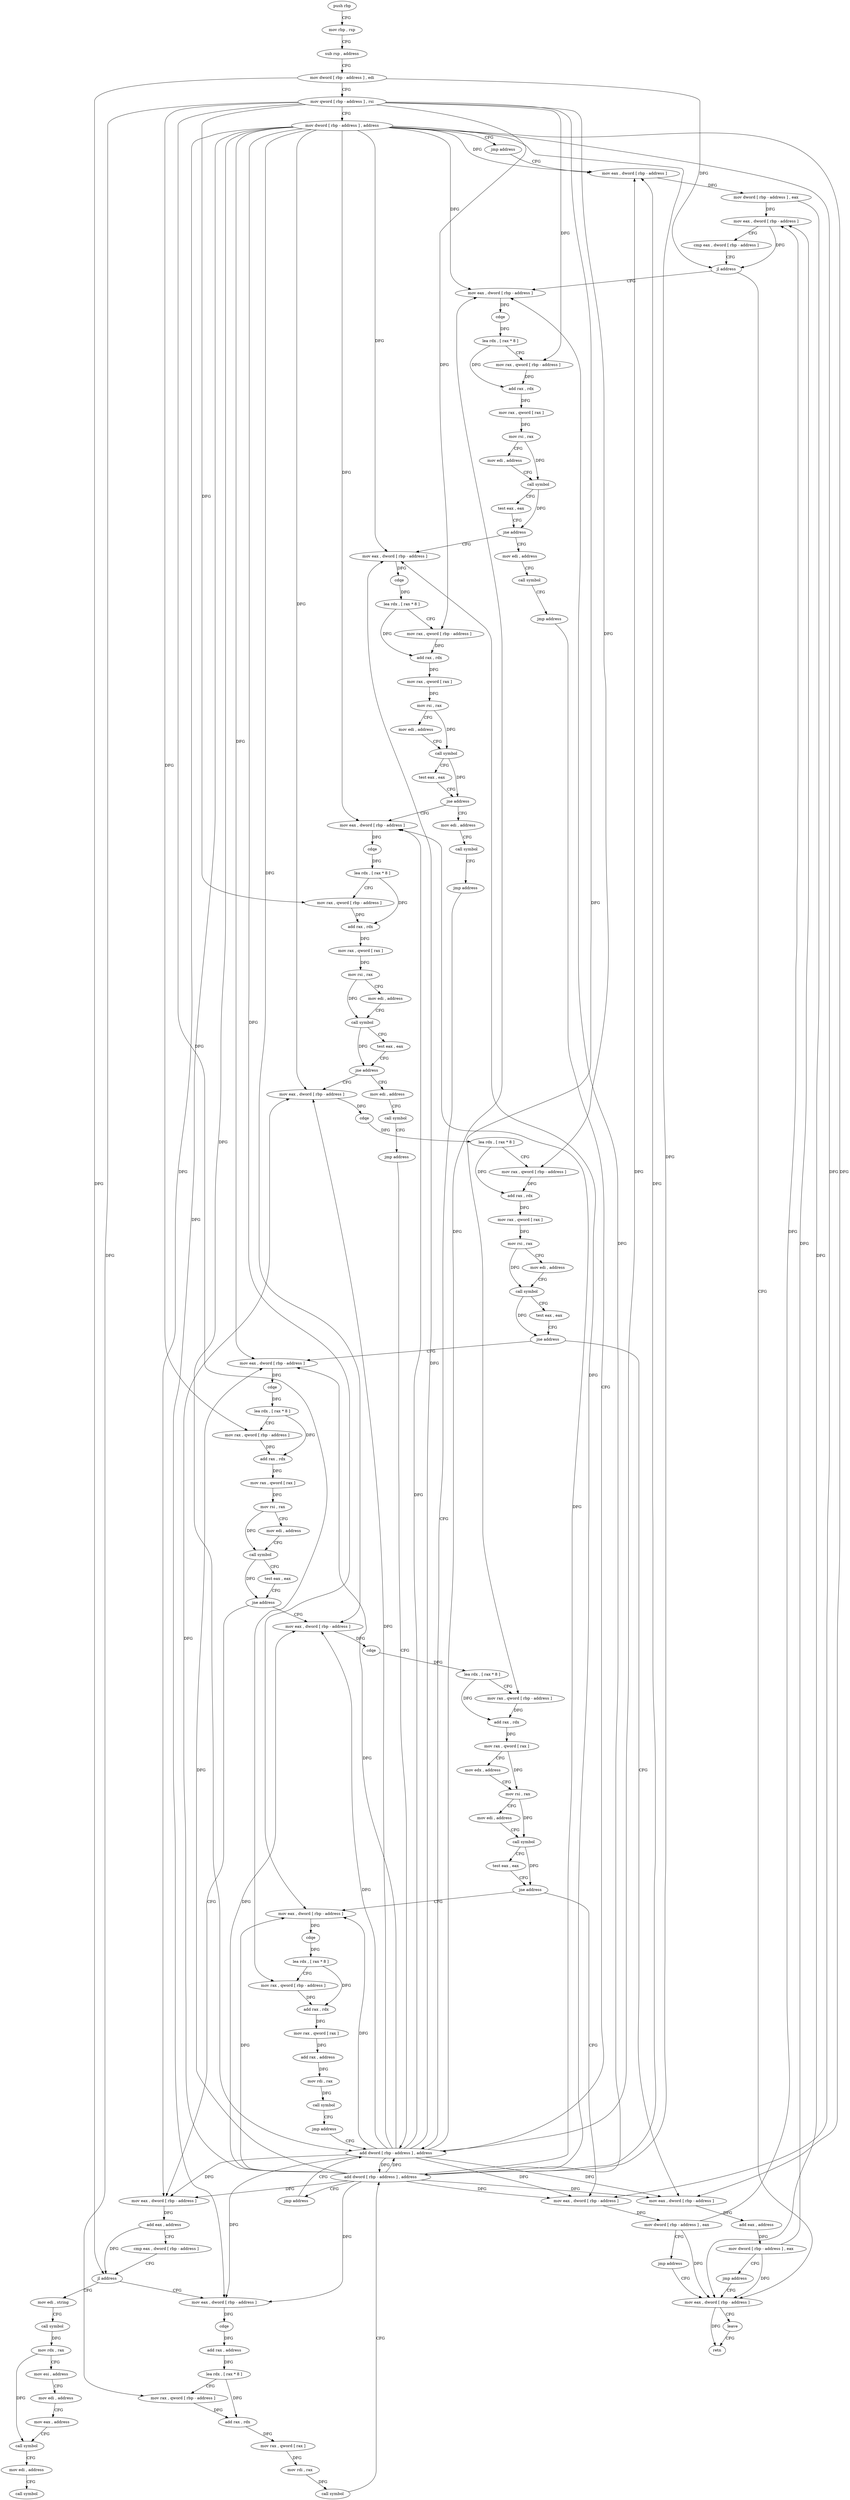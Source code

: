digraph "func" {
"4241714" [label = "push rbp" ]
"4241715" [label = "mov rbp , rsp" ]
"4241718" [label = "sub rsp , address" ]
"4241722" [label = "mov dword [ rbp - address ] , edi" ]
"4241725" [label = "mov qword [ rbp - address ] , rsi" ]
"4241729" [label = "mov dword [ rbp - address ] , address" ]
"4241736" [label = "jmp address" ]
"4242189" [label = "mov eax , dword [ rbp - address ]" ]
"4242192" [label = "mov dword [ rbp - address ] , eax" ]
"4242195" [label = "mov eax , dword [ rbp - address ]" ]
"4242198" [label = "cmp eax , dword [ rbp - address ]" ]
"4242201" [label = "jl address" ]
"4241741" [label = "mov eax , dword [ rbp - address ]" ]
"4242207" [label = "mov eax , dword [ rbp - address ]" ]
"4241744" [label = "cdqe" ]
"4241746" [label = "lea rdx , [ rax * 8 ]" ]
"4241754" [label = "mov rax , qword [ rbp - address ]" ]
"4241758" [label = "add rax , rdx" ]
"4241761" [label = "mov rax , qword [ rax ]" ]
"4241764" [label = "mov rsi , rax" ]
"4241767" [label = "mov edi , address" ]
"4241772" [label = "call symbol" ]
"4241777" [label = "test eax , eax" ]
"4241779" [label = "jne address" ]
"4241796" [label = "mov eax , dword [ rbp - address ]" ]
"4241781" [label = "mov edi , address" ]
"4242210" [label = "leave" ]
"4242211" [label = "retn" ]
"4241799" [label = "cdqe" ]
"4241801" [label = "lea rdx , [ rax * 8 ]" ]
"4241809" [label = "mov rax , qword [ rbp - address ]" ]
"4241813" [label = "add rax , rdx" ]
"4241816" [label = "mov rax , qword [ rax ]" ]
"4241819" [label = "mov rsi , rax" ]
"4241822" [label = "mov edi , address" ]
"4241827" [label = "call symbol" ]
"4241832" [label = "test eax , eax" ]
"4241834" [label = "jne address" ]
"4241851" [label = "mov eax , dword [ rbp - address ]" ]
"4241836" [label = "mov edi , address" ]
"4241786" [label = "call symbol" ]
"4241791" [label = "jmp address" ]
"4242185" [label = "add dword [ rbp - address ] , address" ]
"4241854" [label = "cdqe" ]
"4241856" [label = "lea rdx , [ rax * 8 ]" ]
"4241864" [label = "mov rax , qword [ rbp - address ]" ]
"4241868" [label = "add rax , rdx" ]
"4241871" [label = "mov rax , qword [ rax ]" ]
"4241874" [label = "mov rsi , rax" ]
"4241877" [label = "mov edi , address" ]
"4241882" [label = "call symbol" ]
"4241887" [label = "test eax , eax" ]
"4241889" [label = "jne address" ]
"4241906" [label = "mov eax , dword [ rbp - address ]" ]
"4241891" [label = "mov edi , address" ]
"4241841" [label = "call symbol" ]
"4241846" [label = "jmp address" ]
"4241909" [label = "cdqe" ]
"4241911" [label = "lea rdx , [ rax * 8 ]" ]
"4241919" [label = "mov rax , qword [ rbp - address ]" ]
"4241923" [label = "add rax , rdx" ]
"4241926" [label = "mov rax , qword [ rax ]" ]
"4241929" [label = "mov rsi , rax" ]
"4241932" [label = "mov edi , address" ]
"4241937" [label = "call symbol" ]
"4241942" [label = "test eax , eax" ]
"4241944" [label = "jne address" ]
"4241960" [label = "mov eax , dword [ rbp - address ]" ]
"4241946" [label = "mov eax , dword [ rbp - address ]" ]
"4241896" [label = "call symbol" ]
"4241901" [label = "jmp address" ]
"4241963" [label = "cdqe" ]
"4241965" [label = "lea rdx , [ rax * 8 ]" ]
"4241973" [label = "mov rax , qword [ rbp - address ]" ]
"4241977" [label = "add rax , rdx" ]
"4241980" [label = "mov rax , qword [ rax ]" ]
"4241983" [label = "mov rsi , rax" ]
"4241986" [label = "mov edi , address" ]
"4241991" [label = "call symbol" ]
"4241996" [label = "test eax , eax" ]
"4241998" [label = "jne address" ]
"4242095" [label = "mov eax , dword [ rbp - address ]" ]
"4242000" [label = "mov eax , dword [ rbp - address ]" ]
"4241949" [label = "add eax , address" ]
"4241952" [label = "mov dword [ rbp - address ] , eax" ]
"4241955" [label = "jmp address" ]
"4242098" [label = "cdqe" ]
"4242100" [label = "lea rdx , [ rax * 8 ]" ]
"4242108" [label = "mov rax , qword [ rbp - address ]" ]
"4242112" [label = "add rax , rdx" ]
"4242115" [label = "mov rax , qword [ rax ]" ]
"4242118" [label = "mov edx , address" ]
"4242123" [label = "mov rsi , rax" ]
"4242126" [label = "mov edi , address" ]
"4242131" [label = "call symbol" ]
"4242136" [label = "test eax , eax" ]
"4242138" [label = "jne address" ]
"4242177" [label = "mov eax , dword [ rbp - address ]" ]
"4242140" [label = "mov eax , dword [ rbp - address ]" ]
"4242003" [label = "add eax , address" ]
"4242006" [label = "cmp eax , dword [ rbp - address ]" ]
"4242009" [label = "jl address" ]
"4242054" [label = "mov eax , dword [ rbp - address ]" ]
"4242011" [label = "mov edi , string" ]
"4242180" [label = "mov dword [ rbp - address ] , eax" ]
"4242183" [label = "jmp address" ]
"4242143" [label = "cdqe" ]
"4242145" [label = "lea rdx , [ rax * 8 ]" ]
"4242153" [label = "mov rax , qword [ rbp - address ]" ]
"4242157" [label = "add rax , rdx" ]
"4242160" [label = "mov rax , qword [ rax ]" ]
"4242163" [label = "add rax , address" ]
"4242167" [label = "mov rdi , rax" ]
"4242170" [label = "call symbol" ]
"4242175" [label = "jmp address" ]
"4242057" [label = "cdqe" ]
"4242059" [label = "add rax , address" ]
"4242063" [label = "lea rdx , [ rax * 8 ]" ]
"4242071" [label = "mov rax , qword [ rbp - address ]" ]
"4242075" [label = "add rax , rdx" ]
"4242078" [label = "mov rax , qword [ rax ]" ]
"4242081" [label = "mov rdi , rax" ]
"4242084" [label = "call symbol" ]
"4242089" [label = "add dword [ rbp - address ] , address" ]
"4242093" [label = "jmp address" ]
"4242016" [label = "call symbol" ]
"4242021" [label = "mov rdx , rax" ]
"4242024" [label = "mov esi , address" ]
"4242029" [label = "mov edi , address" ]
"4242034" [label = "mov eax , address" ]
"4242039" [label = "call symbol" ]
"4242044" [label = "mov edi , address" ]
"4242049" [label = "call symbol" ]
"4241714" -> "4241715" [ label = "CFG" ]
"4241715" -> "4241718" [ label = "CFG" ]
"4241718" -> "4241722" [ label = "CFG" ]
"4241722" -> "4241725" [ label = "CFG" ]
"4241722" -> "4242201" [ label = "DFG" ]
"4241722" -> "4242009" [ label = "DFG" ]
"4241725" -> "4241729" [ label = "CFG" ]
"4241725" -> "4241754" [ label = "DFG" ]
"4241725" -> "4241809" [ label = "DFG" ]
"4241725" -> "4241864" [ label = "DFG" ]
"4241725" -> "4241919" [ label = "DFG" ]
"4241725" -> "4241973" [ label = "DFG" ]
"4241725" -> "4242108" [ label = "DFG" ]
"4241725" -> "4242153" [ label = "DFG" ]
"4241725" -> "4242071" [ label = "DFG" ]
"4241729" -> "4241736" [ label = "CFG" ]
"4241729" -> "4242189" [ label = "DFG" ]
"4241729" -> "4241741" [ label = "DFG" ]
"4241729" -> "4241796" [ label = "DFG" ]
"4241729" -> "4241851" [ label = "DFG" ]
"4241729" -> "4242185" [ label = "DFG" ]
"4241729" -> "4241906" [ label = "DFG" ]
"4241729" -> "4241960" [ label = "DFG" ]
"4241729" -> "4241946" [ label = "DFG" ]
"4241729" -> "4242095" [ label = "DFG" ]
"4241729" -> "4242000" [ label = "DFG" ]
"4241729" -> "4242177" [ label = "DFG" ]
"4241729" -> "4242140" [ label = "DFG" ]
"4241729" -> "4242054" [ label = "DFG" ]
"4241729" -> "4242089" [ label = "DFG" ]
"4241736" -> "4242189" [ label = "CFG" ]
"4242189" -> "4242192" [ label = "DFG" ]
"4242192" -> "4242195" [ label = "DFG" ]
"4242192" -> "4242207" [ label = "DFG" ]
"4242195" -> "4242198" [ label = "CFG" ]
"4242195" -> "4242201" [ label = "DFG" ]
"4242198" -> "4242201" [ label = "CFG" ]
"4242201" -> "4241741" [ label = "CFG" ]
"4242201" -> "4242207" [ label = "CFG" ]
"4241741" -> "4241744" [ label = "DFG" ]
"4242207" -> "4242210" [ label = "CFG" ]
"4242207" -> "4242211" [ label = "DFG" ]
"4241744" -> "4241746" [ label = "DFG" ]
"4241746" -> "4241754" [ label = "CFG" ]
"4241746" -> "4241758" [ label = "DFG" ]
"4241754" -> "4241758" [ label = "DFG" ]
"4241758" -> "4241761" [ label = "DFG" ]
"4241761" -> "4241764" [ label = "DFG" ]
"4241764" -> "4241767" [ label = "CFG" ]
"4241764" -> "4241772" [ label = "DFG" ]
"4241767" -> "4241772" [ label = "CFG" ]
"4241772" -> "4241777" [ label = "CFG" ]
"4241772" -> "4241779" [ label = "DFG" ]
"4241777" -> "4241779" [ label = "CFG" ]
"4241779" -> "4241796" [ label = "CFG" ]
"4241779" -> "4241781" [ label = "CFG" ]
"4241796" -> "4241799" [ label = "DFG" ]
"4241781" -> "4241786" [ label = "CFG" ]
"4242210" -> "4242211" [ label = "CFG" ]
"4241799" -> "4241801" [ label = "DFG" ]
"4241801" -> "4241809" [ label = "CFG" ]
"4241801" -> "4241813" [ label = "DFG" ]
"4241809" -> "4241813" [ label = "DFG" ]
"4241813" -> "4241816" [ label = "DFG" ]
"4241816" -> "4241819" [ label = "DFG" ]
"4241819" -> "4241822" [ label = "CFG" ]
"4241819" -> "4241827" [ label = "DFG" ]
"4241822" -> "4241827" [ label = "CFG" ]
"4241827" -> "4241832" [ label = "CFG" ]
"4241827" -> "4241834" [ label = "DFG" ]
"4241832" -> "4241834" [ label = "CFG" ]
"4241834" -> "4241851" [ label = "CFG" ]
"4241834" -> "4241836" [ label = "CFG" ]
"4241851" -> "4241854" [ label = "DFG" ]
"4241836" -> "4241841" [ label = "CFG" ]
"4241786" -> "4241791" [ label = "CFG" ]
"4241791" -> "4242185" [ label = "CFG" ]
"4242185" -> "4242189" [ label = "DFG" ]
"4242185" -> "4241741" [ label = "DFG" ]
"4242185" -> "4241796" [ label = "DFG" ]
"4242185" -> "4241851" [ label = "DFG" ]
"4242185" -> "4241906" [ label = "DFG" ]
"4242185" -> "4241960" [ label = "DFG" ]
"4242185" -> "4241946" [ label = "DFG" ]
"4242185" -> "4242095" [ label = "DFG" ]
"4242185" -> "4242000" [ label = "DFG" ]
"4242185" -> "4242177" [ label = "DFG" ]
"4242185" -> "4242140" [ label = "DFG" ]
"4242185" -> "4242054" [ label = "DFG" ]
"4242185" -> "4242089" [ label = "DFG" ]
"4241854" -> "4241856" [ label = "DFG" ]
"4241856" -> "4241864" [ label = "CFG" ]
"4241856" -> "4241868" [ label = "DFG" ]
"4241864" -> "4241868" [ label = "DFG" ]
"4241868" -> "4241871" [ label = "DFG" ]
"4241871" -> "4241874" [ label = "DFG" ]
"4241874" -> "4241877" [ label = "CFG" ]
"4241874" -> "4241882" [ label = "DFG" ]
"4241877" -> "4241882" [ label = "CFG" ]
"4241882" -> "4241887" [ label = "CFG" ]
"4241882" -> "4241889" [ label = "DFG" ]
"4241887" -> "4241889" [ label = "CFG" ]
"4241889" -> "4241906" [ label = "CFG" ]
"4241889" -> "4241891" [ label = "CFG" ]
"4241906" -> "4241909" [ label = "DFG" ]
"4241891" -> "4241896" [ label = "CFG" ]
"4241841" -> "4241846" [ label = "CFG" ]
"4241846" -> "4242185" [ label = "CFG" ]
"4241909" -> "4241911" [ label = "DFG" ]
"4241911" -> "4241919" [ label = "CFG" ]
"4241911" -> "4241923" [ label = "DFG" ]
"4241919" -> "4241923" [ label = "DFG" ]
"4241923" -> "4241926" [ label = "DFG" ]
"4241926" -> "4241929" [ label = "DFG" ]
"4241929" -> "4241932" [ label = "CFG" ]
"4241929" -> "4241937" [ label = "DFG" ]
"4241932" -> "4241937" [ label = "CFG" ]
"4241937" -> "4241942" [ label = "CFG" ]
"4241937" -> "4241944" [ label = "DFG" ]
"4241942" -> "4241944" [ label = "CFG" ]
"4241944" -> "4241960" [ label = "CFG" ]
"4241944" -> "4241946" [ label = "CFG" ]
"4241960" -> "4241963" [ label = "DFG" ]
"4241946" -> "4241949" [ label = "DFG" ]
"4241896" -> "4241901" [ label = "CFG" ]
"4241901" -> "4242185" [ label = "CFG" ]
"4241963" -> "4241965" [ label = "DFG" ]
"4241965" -> "4241973" [ label = "CFG" ]
"4241965" -> "4241977" [ label = "DFG" ]
"4241973" -> "4241977" [ label = "DFG" ]
"4241977" -> "4241980" [ label = "DFG" ]
"4241980" -> "4241983" [ label = "DFG" ]
"4241983" -> "4241986" [ label = "CFG" ]
"4241983" -> "4241991" [ label = "DFG" ]
"4241986" -> "4241991" [ label = "CFG" ]
"4241991" -> "4241996" [ label = "CFG" ]
"4241991" -> "4241998" [ label = "DFG" ]
"4241996" -> "4241998" [ label = "CFG" ]
"4241998" -> "4242095" [ label = "CFG" ]
"4241998" -> "4242000" [ label = "CFG" ]
"4242095" -> "4242098" [ label = "DFG" ]
"4242000" -> "4242003" [ label = "DFG" ]
"4241949" -> "4241952" [ label = "DFG" ]
"4241952" -> "4241955" [ label = "CFG" ]
"4241952" -> "4242195" [ label = "DFG" ]
"4241952" -> "4242207" [ label = "DFG" ]
"4241955" -> "4242207" [ label = "CFG" ]
"4242098" -> "4242100" [ label = "DFG" ]
"4242100" -> "4242108" [ label = "CFG" ]
"4242100" -> "4242112" [ label = "DFG" ]
"4242108" -> "4242112" [ label = "DFG" ]
"4242112" -> "4242115" [ label = "DFG" ]
"4242115" -> "4242118" [ label = "CFG" ]
"4242115" -> "4242123" [ label = "DFG" ]
"4242118" -> "4242123" [ label = "CFG" ]
"4242123" -> "4242126" [ label = "CFG" ]
"4242123" -> "4242131" [ label = "DFG" ]
"4242126" -> "4242131" [ label = "CFG" ]
"4242131" -> "4242136" [ label = "CFG" ]
"4242131" -> "4242138" [ label = "DFG" ]
"4242136" -> "4242138" [ label = "CFG" ]
"4242138" -> "4242177" [ label = "CFG" ]
"4242138" -> "4242140" [ label = "CFG" ]
"4242177" -> "4242180" [ label = "DFG" ]
"4242140" -> "4242143" [ label = "DFG" ]
"4242003" -> "4242006" [ label = "CFG" ]
"4242003" -> "4242009" [ label = "DFG" ]
"4242006" -> "4242009" [ label = "CFG" ]
"4242009" -> "4242054" [ label = "CFG" ]
"4242009" -> "4242011" [ label = "CFG" ]
"4242054" -> "4242057" [ label = "DFG" ]
"4242011" -> "4242016" [ label = "CFG" ]
"4242180" -> "4242183" [ label = "CFG" ]
"4242180" -> "4242195" [ label = "DFG" ]
"4242180" -> "4242207" [ label = "DFG" ]
"4242183" -> "4242207" [ label = "CFG" ]
"4242143" -> "4242145" [ label = "DFG" ]
"4242145" -> "4242153" [ label = "CFG" ]
"4242145" -> "4242157" [ label = "DFG" ]
"4242153" -> "4242157" [ label = "DFG" ]
"4242157" -> "4242160" [ label = "DFG" ]
"4242160" -> "4242163" [ label = "DFG" ]
"4242163" -> "4242167" [ label = "DFG" ]
"4242167" -> "4242170" [ label = "DFG" ]
"4242170" -> "4242175" [ label = "CFG" ]
"4242175" -> "4242185" [ label = "CFG" ]
"4242057" -> "4242059" [ label = "DFG" ]
"4242059" -> "4242063" [ label = "DFG" ]
"4242063" -> "4242071" [ label = "CFG" ]
"4242063" -> "4242075" [ label = "DFG" ]
"4242071" -> "4242075" [ label = "DFG" ]
"4242075" -> "4242078" [ label = "DFG" ]
"4242078" -> "4242081" [ label = "DFG" ]
"4242081" -> "4242084" [ label = "DFG" ]
"4242084" -> "4242089" [ label = "CFG" ]
"4242089" -> "4242093" [ label = "CFG" ]
"4242089" -> "4242189" [ label = "DFG" ]
"4242089" -> "4241741" [ label = "DFG" ]
"4242089" -> "4241796" [ label = "DFG" ]
"4242089" -> "4241851" [ label = "DFG" ]
"4242089" -> "4242185" [ label = "DFG" ]
"4242089" -> "4241906" [ label = "DFG" ]
"4242089" -> "4241960" [ label = "DFG" ]
"4242089" -> "4241946" [ label = "DFG" ]
"4242089" -> "4242095" [ label = "DFG" ]
"4242089" -> "4242000" [ label = "DFG" ]
"4242089" -> "4242177" [ label = "DFG" ]
"4242089" -> "4242140" [ label = "DFG" ]
"4242089" -> "4242054" [ label = "DFG" ]
"4242093" -> "4242185" [ label = "CFG" ]
"4242016" -> "4242021" [ label = "DFG" ]
"4242021" -> "4242024" [ label = "CFG" ]
"4242021" -> "4242039" [ label = "DFG" ]
"4242024" -> "4242029" [ label = "CFG" ]
"4242029" -> "4242034" [ label = "CFG" ]
"4242034" -> "4242039" [ label = "CFG" ]
"4242039" -> "4242044" [ label = "CFG" ]
"4242044" -> "4242049" [ label = "CFG" ]
}
